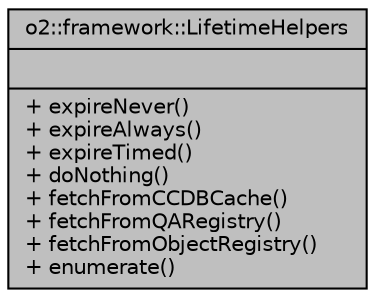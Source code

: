 digraph "o2::framework::LifetimeHelpers"
{
 // INTERACTIVE_SVG=YES
  bgcolor="transparent";
  edge [fontname="Helvetica",fontsize="10",labelfontname="Helvetica",labelfontsize="10"];
  node [fontname="Helvetica",fontsize="10",shape=record];
  Node1 [label="{o2::framework::LifetimeHelpers\n||+ expireNever()\l+ expireAlways()\l+ expireTimed()\l+ doNothing()\l+ fetchFromCCDBCache()\l+ fetchFromQARegistry()\l+ fetchFromObjectRegistry()\l+ enumerate()\l}",height=0.2,width=0.4,color="black", fillcolor="grey75", style="filled" fontcolor="black"];
}
